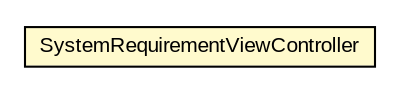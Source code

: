 #!/usr/local/bin/dot
#
# Class diagram 
# Generated by UMLGraph version R5_6-24-gf6e263 (http://www.umlgraph.org/)
#

digraph G {
	edge [fontname="arial",fontsize=10,labelfontname="arial",labelfontsize=10];
	node [fontname="arial",fontsize=10,shape=plaintext];
	nodesep=0.25;
	ranksep=0.5;
	// gov.sandia.cf.parts.ui.requirement.SystemRequirementViewController
	c402294 [label=<<table title="gov.sandia.cf.parts.ui.requirement.SystemRequirementViewController" border="0" cellborder="1" cellspacing="0" cellpadding="2" port="p" bgcolor="lemonChiffon" href="./SystemRequirementViewController.html">
		<tr><td><table border="0" cellspacing="0" cellpadding="1">
<tr><td align="center" balign="center"> SystemRequirementViewController </td></tr>
		</table></td></tr>
		</table>>, URL="./SystemRequirementViewController.html", fontname="arial", fontcolor="black", fontsize=10.0];
}

